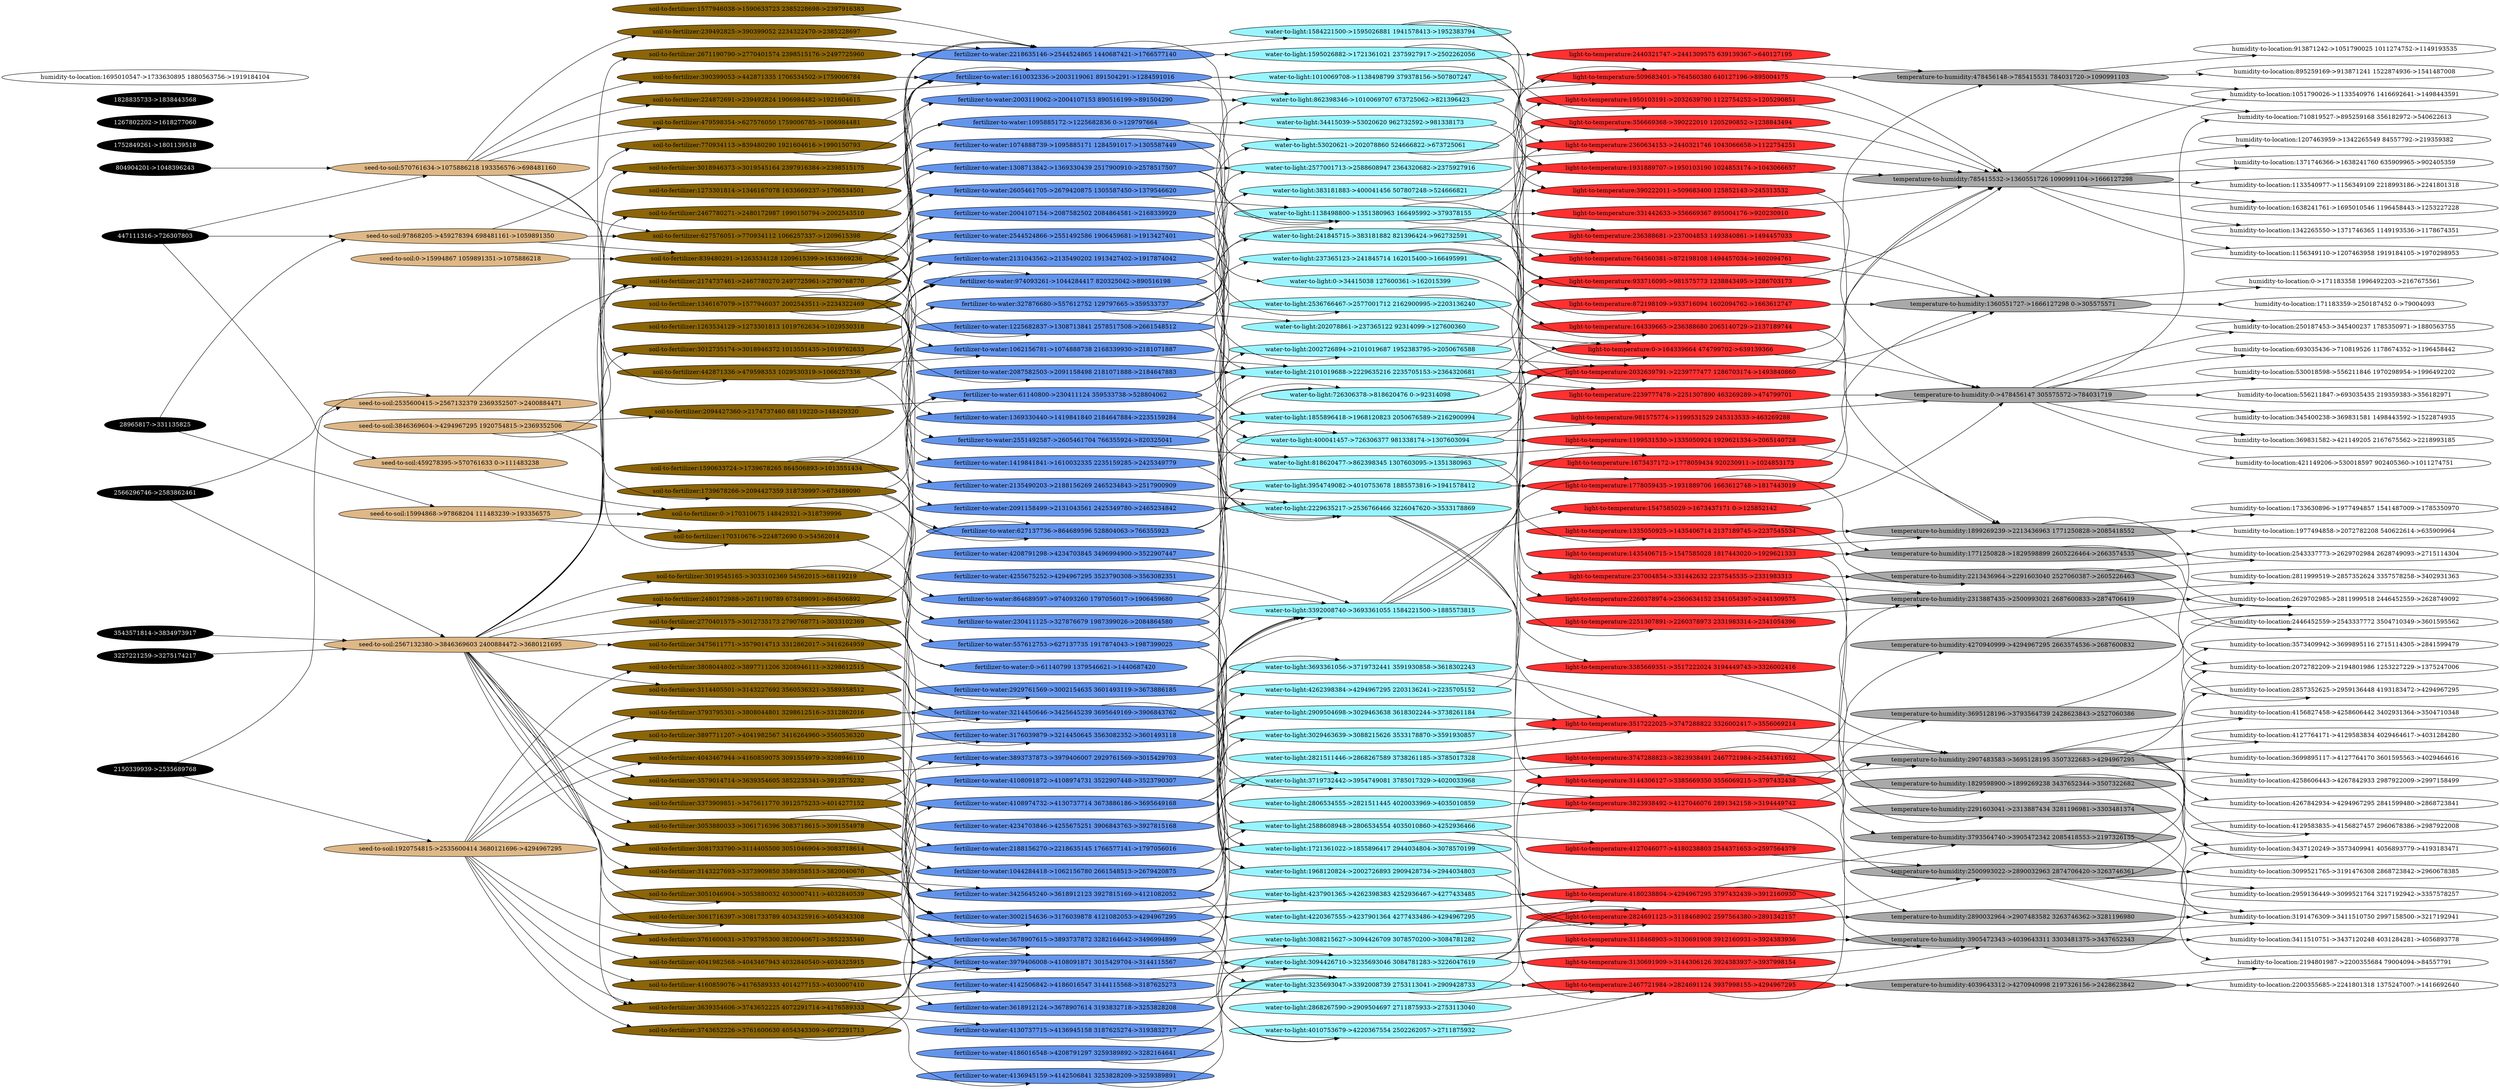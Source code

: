 digraph {
rankdir="LR"
"28965817->331135825" [style=filled, fillcolor=black fontcolor=white]
"1752849261->1801139518" [style=filled, fillcolor=black fontcolor=white]
"804904201->1048396243" [style=filled, fillcolor=black fontcolor=white]
"2150339939->2535689768" [style=filled, fillcolor=black fontcolor=white]
"1267802202->1618277060" [style=filled, fillcolor=black fontcolor=white]
"2566296746->2583862461" [style=filled, fillcolor=black fontcolor=white]
"3543571814->3834973917" [style=filled, fillcolor=black fontcolor=white]
"447111316->726307803" [style=filled, fillcolor=black fontcolor=white]
"3227221259->3275174217" [style=filled, fillcolor=black fontcolor=white]
"1828835733->1838443568" [style=filled, fillcolor=black fontcolor=white]
"seed-to-soil:1920754815->2535600414 3680121696->4294967295" [style=filled, fillcolor=burlywood]
"seed-to-soil:3846369604->4294967295 1920754815->2369352506" [style=filled, fillcolor=burlywood]
"seed-to-soil:570761634->1075886218 193356576->698481160" [style=filled, fillcolor=burlywood]
"seed-to-soil:2535600415->2567132379 2369352507->2400884471" [style=filled, fillcolor=burlywood]
"seed-to-soil:2567132380->3846369603 2400884472->3680121695" [style=filled, fillcolor=burlywood]
"seed-to-soil:459278395->570761633 0->111483238" [style=filled, fillcolor=burlywood]
"seed-to-soil:97868205->459278394 698481161->1059891350" [style=filled, fillcolor=burlywood]
"seed-to-soil:0->15994867 1059891351->1075886218" [style=filled, fillcolor=burlywood]
"seed-to-soil:15994868->97868204 111483239->193356575" [style=filled, fillcolor=burlywood]
"soil-to-fertilizer:1273301814->1346167078 1633669237->1706534501" [style=filled, fillcolor=darkgoldenrod4]
"soil-to-fertilizer:2671190790->2770401574 2398515176->2497725960" [style=filled, fillcolor=darkgoldenrod4]
"soil-to-fertilizer:3018946373->3019545164 2397916384->2398515175" [style=filled, fillcolor=darkgoldenrod4]
"soil-to-fertilizer:3061716397->3081733789 4034325916->4054343308" [style=filled, fillcolor=darkgoldenrod4]
"soil-to-fertilizer:3793795301->3808044801 3298612516->3312862016" [style=filled, fillcolor=darkgoldenrod4]
"soil-to-fertilizer:3051046904->3053880032 4030007411->4032840539" [style=filled, fillcolor=darkgoldenrod4]
"soil-to-fertilizer:224872691->239492824 1906984482->1921604615" [style=filled, fillcolor=darkgoldenrod4]
"soil-to-fertilizer:1590633724->1739678265 864506893->1013551434" [style=filled, fillcolor=darkgoldenrod4]
"soil-to-fertilizer:442871336->479598353 1029530319->1066257336" [style=filled, fillcolor=darkgoldenrod4]
"soil-to-fertilizer:770934113->839480290 1921604616->1990150793" [style=filled, fillcolor=darkgoldenrod4]
"soil-to-fertilizer:3114405501->3143227692 3560536321->3589358512" [style=filled, fillcolor=darkgoldenrod4]
"soil-to-fertilizer:1263534129->1273301813 1019762634->1029530318" [style=filled, fillcolor=darkgoldenrod4]
"soil-to-fertilizer:3579014714->3639354605 3852235341->3912575232" [style=filled, fillcolor=darkgoldenrod4]
"soil-to-fertilizer:1577946038->1590633723 2385228698->2397916383" [style=filled, fillcolor=darkgoldenrod4]
"soil-to-fertilizer:239492825->390399052 2234322470->2385228697" [style=filled, fillcolor=darkgoldenrod4]
"soil-to-fertilizer:170310676->224872690 0->54562014" [style=filled, fillcolor=darkgoldenrod4]
"soil-to-fertilizer:3808044802->3897711206 3208946111->3298612515" [style=filled, fillcolor=darkgoldenrod4]
"soil-to-fertilizer:839480291->1263534128 1209615399->1633669236" [style=filled, fillcolor=darkgoldenrod4]
"soil-to-fertilizer:4041982568->4043467943 4032840540->4034325915" [style=filled, fillcolor=darkgoldenrod4]
"soil-to-fertilizer:2174737461->2467780270 2497725961->2790768770" [style=filled, fillcolor=darkgoldenrod4]
"soil-to-fertilizer:1346167079->1577946037 2002543511->2234322469" [style=filled, fillcolor=darkgoldenrod4]
"soil-to-fertilizer:3475611771->3579014713 3312862017->3416264959" [style=filled, fillcolor=darkgoldenrod4]
"soil-to-fertilizer:1739678266->2094427359 318739997->673489090" [style=filled, fillcolor=darkgoldenrod4]
"soil-to-fertilizer:3012735174->3018946372 1013551435->1019762633" [style=filled, fillcolor=darkgoldenrod4]
"soil-to-fertilizer:4160859076->4176589333 4014277153->4030007410" [style=filled, fillcolor=darkgoldenrod4]
"soil-to-fertilizer:3143227693->3373909850 3589358513->3820040670" [style=filled, fillcolor=darkgoldenrod4]
"soil-to-fertilizer:2467780271->2480172987 1990150794->2002543510" [style=filled, fillcolor=darkgoldenrod4]
"soil-to-fertilizer:3081733790->3114405500 3051046904->3083718614" [style=filled, fillcolor=darkgoldenrod4]
"soil-to-fertilizer:3761600631->3793795300 3820040671->3852235340" [style=filled, fillcolor=darkgoldenrod4]
"soil-to-fertilizer:0->170310675 148429321->318739996" [style=filled, fillcolor=darkgoldenrod4]
"soil-to-fertilizer:2480172988->2671190789 673489091->864506892" [style=filled, fillcolor=darkgoldenrod4]
"soil-to-fertilizer:627576051->770934112 1066257337->1209615398" [style=filled, fillcolor=darkgoldenrod4]
"soil-to-fertilizer:2770401575->3012735173 2790768771->3033102369" [style=filled, fillcolor=darkgoldenrod4]
"soil-to-fertilizer:4043467944->4160859075 3091554979->3208946110" [style=filled, fillcolor=darkgoldenrod4]
"soil-to-fertilizer:3897711207->4041982567 3416264960->3560536320" [style=filled, fillcolor=darkgoldenrod4]
"soil-to-fertilizer:3373909851->3475611770 3912575233->4014277152" [style=filled, fillcolor=darkgoldenrod4]
"soil-to-fertilizer:3639354606->3743652225 4072291714->4176589333" [style=filled, fillcolor=darkgoldenrod4]
"soil-to-fertilizer:3053880033->3061716396 3083718615->3091554978" [style=filled, fillcolor=darkgoldenrod4]
"soil-to-fertilizer:3019545165->3033102369 54562015->68119219" [style=filled, fillcolor=darkgoldenrod4]
"soil-to-fertilizer:479598354->627576050 1759006785->1906984481" [style=filled, fillcolor=darkgoldenrod4]
"soil-to-fertilizer:2094427360->2174737460 68119220->148429320" [style=filled, fillcolor=darkgoldenrod4]
"soil-to-fertilizer:390399053->442871335 1706534502->1759006784" [style=filled, fillcolor=darkgoldenrod4]
"soil-to-fertilizer:3743652226->3761600630 4054343309->4072291713" [style=filled, fillcolor=darkgoldenrod4]
"fertilizer-to-water:1095885172->1225682836 0->129797664" [style=filled, fillcolor=cornflowerblue]
"fertilizer-to-water:1044284418->1062156780 2661548513->2679420875" [style=filled, fillcolor=cornflowerblue]
"fertilizer-to-water:3678907615->3893737872 3282164642->3496994899" [style=filled, fillcolor=cornflowerblue]
"fertilizer-to-water:2218635146->2544524865 1440687421->1766577140" [style=filled, fillcolor=cornflowerblue]
"fertilizer-to-water:4208791298->4234703845 3496994900->3522907447" [style=filled, fillcolor=cornflowerblue]
"fertilizer-to-water:4136945159->4142506841 3253828209->3259389891" [style=filled, fillcolor=cornflowerblue]
"fertilizer-to-water:864689597->974093260 1797056017->1906459680" [style=filled, fillcolor=cornflowerblue]
"fertilizer-to-water:4186016548->4208791297 3259389892->3282164641" [style=filled, fillcolor=cornflowerblue]
"fertilizer-to-water:1225682837->1308713841 2578517508->2661548512" [style=filled, fillcolor=cornflowerblue]
"fertilizer-to-water:3618912124->3678907614 3193832718->3253828208" [style=filled, fillcolor=cornflowerblue]
"fertilizer-to-water:3214450646->3425645239 3695649169->3906843762" [style=filled, fillcolor=cornflowerblue]
"fertilizer-to-water:974093261->1044284417 820325042->890516198" [style=filled, fillcolor=cornflowerblue]
"fertilizer-to-water:1074888739->1095885171 1284591017->1305587449" [style=filled, fillcolor=cornflowerblue]
"fertilizer-to-water:3893737873->3979406007 2929761569->3015429703" [style=filled, fillcolor=cornflowerblue]
"fertilizer-to-water:2605461705->2679420875 1305587450->1379546620" [style=filled, fillcolor=cornflowerblue]
"fertilizer-to-water:1062156781->1074888738 2168339930->2181071887" [style=filled, fillcolor=cornflowerblue]
"fertilizer-to-water:2135490203->2188156269 2465234843->2517900909" [style=filled, fillcolor=cornflowerblue]
"fertilizer-to-water:4108091872->4108974731 3522907448->3523790307" [style=filled, fillcolor=cornflowerblue]
"fertilizer-to-water:4255675252->4294967295 3523790308->3563082351" [style=filled, fillcolor=cornflowerblue]
"fertilizer-to-water:1308713842->1369330439 2517900910->2578517507" [style=filled, fillcolor=cornflowerblue]
"fertilizer-to-water:3176039879->3214450645 3563082352->3601493118" [style=filled, fillcolor=cornflowerblue]
"fertilizer-to-water:3979406008->4108091871 3015429704->3144115567" [style=filled, fillcolor=cornflowerblue]
"fertilizer-to-water:2131043562->2135490202 1913427402->1917874042" [style=filled, fillcolor=cornflowerblue]
"fertilizer-to-water:1419841841->1610032335 2235159285->2425349779" [style=filled, fillcolor=cornflowerblue]
"fertilizer-to-water:4108974732->4130737714 3673886186->3695649168" [style=filled, fillcolor=cornflowerblue]
"fertilizer-to-water:1610032336->2003119061 891504291->1284591016" [style=filled, fillcolor=cornflowerblue]
"fertilizer-to-water:3425645240->3618912123 3927815169->4121082052" [style=filled, fillcolor=cornflowerblue]
"fertilizer-to-water:3002154636->3176039878 4121082053->4294967295" [style=filled, fillcolor=cornflowerblue]
"fertilizer-to-water:2004107154->2087582502 2084864581->2168339929" [style=filled, fillcolor=cornflowerblue]
"fertilizer-to-water:557612753->627137735 1917874043->1987399025" [style=filled, fillcolor=cornflowerblue]
"fertilizer-to-water:2003119062->2004107153 890516199->891504290" [style=filled, fillcolor=cornflowerblue]
"fertilizer-to-water:2551492587->2605461704 766355924->820325041" [style=filled, fillcolor=cornflowerblue]
"fertilizer-to-water:0->61140799 1379546621->1440687420" [style=filled, fillcolor=cornflowerblue]
"fertilizer-to-water:4130737715->4136945158 3187625274->3193832717" [style=filled, fillcolor=cornflowerblue]
"fertilizer-to-water:627137736->864689596 528804063->766355923" [style=filled, fillcolor=cornflowerblue]
"fertilizer-to-water:230411125->327876679 1987399026->2084864580" [style=filled, fillcolor=cornflowerblue]
"fertilizer-to-water:2544524866->2551492586 1906459681->1913427401" [style=filled, fillcolor=cornflowerblue]
"fertilizer-to-water:1369330440->1419841840 2184647884->2235159284" [style=filled, fillcolor=cornflowerblue]
"fertilizer-to-water:2091158499->2131043561 2425349780->2465234842" [style=filled, fillcolor=cornflowerblue]
"fertilizer-to-water:2087582503->2091158498 2181071888->2184647883" [style=filled, fillcolor=cornflowerblue]
"fertilizer-to-water:4142506842->4186016547 3144115568->3187625273" [style=filled, fillcolor=cornflowerblue]
"fertilizer-to-water:2188156270->2218635145 1766577141->1797056016" [style=filled, fillcolor=cornflowerblue]
"fertilizer-to-water:61140800->230411124 359533738->528804062" [style=filled, fillcolor=cornflowerblue]
"fertilizer-to-water:327876680->557612752 129797665->359533737" [style=filled, fillcolor=cornflowerblue]
"fertilizer-to-water:4234703846->4255675251 3906843763->3927815168" [style=filled, fillcolor=cornflowerblue]
"fertilizer-to-water:2929761569->3002154635 3601493119->3673886185" [style=filled, fillcolor=cornflowerblue]
"water-to-light:1595026882->1721361021 2375927917->2502262056" [style=filled, fillcolor=cadetblue1]
"water-to-light:818620477->862398345 1307603095->1351380963" [style=filled, fillcolor=cadetblue1]
"water-to-light:1855896418->1968120823 2050676589->2162900994" [style=filled, fillcolor=cadetblue1]
"water-to-light:2909504698->3029463638 3618302244->3738261184" [style=filled, fillcolor=cadetblue1]
"water-to-light:3088215627->3094426709 3078570200->3084781282" [style=filled, fillcolor=cadetblue1]
"water-to-light:3094426710->3235693046 3084781283->3226047619" [style=filled, fillcolor=cadetblue1]
"water-to-light:53020621->202078860 524666822->673725061" [style=filled, fillcolor=cadetblue1]
"water-to-light:862398346->1010069707 673725062->821396423" [style=filled, fillcolor=cadetblue1]
"water-to-light:2577001713->2588608947 2364320682->2375927916" [style=filled, fillcolor=cadetblue1]
"water-to-light:1584221500->1595026881 1941578413->1952383794" [style=filled, fillcolor=cadetblue1]
"water-to-light:2536766467->2577001712 2162900995->2203136240" [style=filled, fillcolor=cadetblue1]
"water-to-light:237365123->241845714 162015400->166495991" [style=filled, fillcolor=cadetblue1]
"water-to-light:241845715->383181882 821396424->962732591" [style=filled, fillcolor=cadetblue1]
"water-to-light:1138498800->1351380963 166495992->379378155" [style=filled, fillcolor=cadetblue1]
"water-to-light:4220367555->4237901364 4277433486->4294967295" [style=filled, fillcolor=cadetblue1]
"water-to-light:2229635217->2536766466 3226047620->3533178869" [style=filled, fillcolor=cadetblue1]
"water-to-light:1968120824->2002726893 2909428734->2944034803" [style=filled, fillcolor=cadetblue1]
"water-to-light:3954749082->4010753678 1885573816->1941578412" [style=filled, fillcolor=cadetblue1]
"water-to-light:2868267590->2909504697 2711875933->2753113040" [style=filled, fillcolor=cadetblue1]
"water-to-light:726306378->818620476 0->92314098" [style=filled, fillcolor=cadetblue1]
"water-to-light:1721361022->1855896417 2944034804->3078570199" [style=filled, fillcolor=cadetblue1]
"water-to-light:3392008740->3693361055 1584221500->1885573815" [style=filled, fillcolor=cadetblue1]
"water-to-light:34415039->53020620 962732592->981338173" [style=filled, fillcolor=cadetblue1]
"water-to-light:2101019688->2229635216 2235705153->2364320681" [style=filled, fillcolor=cadetblue1]
"water-to-light:4237901365->4262398383 4252936467->4277433485" [style=filled, fillcolor=cadetblue1]
"water-to-light:202078861->237365122 92314099->127600360" [style=filled, fillcolor=cadetblue1]
"water-to-light:400041457->726306377 981338174->1307603094" [style=filled, fillcolor=cadetblue1]
"water-to-light:1010069708->1138498799 379378156->507807247" [style=filled, fillcolor=cadetblue1]
"water-to-light:3693361056->3719732441 3591930858->3618302243" [style=filled, fillcolor=cadetblue1]
"water-to-light:3719732442->3954749081 3785017329->4020033968" [style=filled, fillcolor=cadetblue1]
"water-to-light:4010753679->4220367554 2502262057->2711875932" [style=filled, fillcolor=cadetblue1]
"water-to-light:3029463639->3088215626 3533178870->3591930857" [style=filled, fillcolor=cadetblue1]
"water-to-light:2821511446->2868267589 3738261185->3785017328" [style=filled, fillcolor=cadetblue1]
"water-to-light:2806534555->2821511445 4020033969->4035010859" [style=filled, fillcolor=cadetblue1]
"water-to-light:2002726894->2101019687 1952383795->2050676588" [style=filled, fillcolor=cadetblue1]
"water-to-light:0->34415038 127600361->162015399" [style=filled, fillcolor=cadetblue1]
"water-to-light:3235693047->3392008739 2753113041->2909428733" [style=filled, fillcolor=cadetblue1]
"water-to-light:383181883->400041456 507807248->524666821" [style=filled, fillcolor=cadetblue1]
"water-to-light:4262398384->4294967295 2203136241->2235705152" [style=filled, fillcolor=cadetblue1]
"water-to-light:2588608948->2806534554 4035010860->4252936466" [style=filled, fillcolor=cadetblue1]
"light-to-temperature:1335050925->1435406714 2137189745->2237545534" [style=filled, fillcolor=firebrick1]
"light-to-temperature:2440321747->2441309575 639139367->640127195" [style=filled, fillcolor=firebrick1]
"light-to-temperature:1778059435->1931889706 1663612748->1817443019" [style=filled, fillcolor=firebrick1]
"light-to-temperature:1950103191->2032639790 1122754252->1205290851" [style=filled, fillcolor=firebrick1]
"light-to-temperature:1199531530->1335050924 1929621334->2065140728" [style=filled, fillcolor=firebrick1]
"light-to-temperature:2032639791->2239777477 1286703174->1493840860" [style=filled, fillcolor=firebrick1]
"light-to-temperature:981575774->1199531529 245313533->463269288" [style=filled, fillcolor=firebrick1]
"light-to-temperature:2824691125->3118468902 2597564380->2891342157" [style=filled, fillcolor=firebrick1]
"light-to-temperature:331442633->356669367 895004176->920230910" [style=filled, fillcolor=firebrick1]
"light-to-temperature:236388681->237004853 1493840861->1494457033" [style=filled, fillcolor=firebrick1]
"light-to-temperature:764560381->872198108 1494457034->1602094761" [style=filled, fillcolor=firebrick1]
"light-to-temperature:1435406715->1547585028 1817443020->1929621333" [style=filled, fillcolor=firebrick1]
"light-to-temperature:356669368->390222010 1205290852->1238843494" [style=filled, fillcolor=firebrick1]
"light-to-temperature:0->164339664 474799702->639139366" [style=filled, fillcolor=firebrick1]
"light-to-temperature:2260378974->2360634152 2341054397->2441309575" [style=filled, fillcolor=firebrick1]
"light-to-temperature:2360634153->2440321746 1043066658->1122754251" [style=filled, fillcolor=firebrick1]
"light-to-temperature:390222011->509683400 125852143->245313532" [style=filled, fillcolor=firebrick1]
"light-to-temperature:3130691909->3144306126 3924383937->3937998154" [style=filled, fillcolor=firebrick1]
"light-to-temperature:3747288823->3823938491 2467721984->2544371652" [style=filled, fillcolor=firebrick1]
"light-to-temperature:164339665->236388680 2065140729->2137189744" [style=filled, fillcolor=firebrick1]
"light-to-temperature:1673437172->1778059434 920230911->1024853173" [style=filled, fillcolor=firebrick1]
"light-to-temperature:509683401->764560380 640127196->895004175" [style=filled, fillcolor=firebrick1]
"light-to-temperature:1931889707->1950103190 1024853174->1043066657" [style=filled, fillcolor=firebrick1]
"light-to-temperature:2251307891->2260378973 2331983314->2341054396" [style=filled, fillcolor=firebrick1]
"light-to-temperature:237004854->331442632 2237545535->2331983313" [style=filled, fillcolor=firebrick1]
"light-to-temperature:3118468903->3130691908 3912160931->3924383936" [style=filled, fillcolor=firebrick1]
"light-to-temperature:933716095->981575773 1238843495->1286703173" [style=filled, fillcolor=firebrick1]
"light-to-temperature:3517222025->3747288822 3326002417->3556069214" [style=filled, fillcolor=firebrick1]
"light-to-temperature:3144306127->3385669350 3556069215->3797432438" [style=filled, fillcolor=firebrick1]
"light-to-temperature:4180238804->4294967295 3797432439->3912160930" [style=filled, fillcolor=firebrick1]
"light-to-temperature:872198109->933716094 1602094762->1663612747" [style=filled, fillcolor=firebrick1]
"light-to-temperature:4127046077->4180238803 2544371653->2597564379" [style=filled, fillcolor=firebrick1]
"light-to-temperature:3823938492->4127046076 2891342158->3194449742" [style=filled, fillcolor=firebrick1]
"light-to-temperature:2239777478->2251307890 463269289->474799701" [style=filled, fillcolor=firebrick1]
"light-to-temperature:3385669351->3517222024 3194449743->3326002416" [style=filled, fillcolor=firebrick1]
"light-to-temperature:2467721984->2824691124 3937998155->4294967295" [style=filled, fillcolor=firebrick1]
"light-to-temperature:1547585029->1673437171 0->125852142" [style=filled, fillcolor=firebrick1]
"temperature-to-humidity:2313887435->2500993021 2687600833->2874706419" [style=filled, fillcolor=darkgray]
"temperature-to-humidity:2291603041->2313887434 3281196981->3303481374" [style=filled, fillcolor=darkgray]
"temperature-to-humidity:1899269239->2213436963 1771250828->2085418552" [style=filled, fillcolor=darkgray]
"temperature-to-humidity:478456148->785415531 784031720->1090991103" [style=filled, fillcolor=darkgray]
"temperature-to-humidity:1771250828->1829598899 2605226464->2663574535" [style=filled, fillcolor=darkgray]
"temperature-to-humidity:3793564740->3905472342 2085418553->2197326155" [style=filled, fillcolor=darkgray]
"temperature-to-humidity:785415532->1360551726 1090991104->1666127298" [style=filled, fillcolor=darkgray]
"temperature-to-humidity:1829598900->1899269238 3437652344->3507322682" [style=filled, fillcolor=darkgray]
"temperature-to-humidity:2500993022->2890032963 2874706420->3263746361" [style=filled, fillcolor=darkgray]
"temperature-to-humidity:3905472343->4039643311 3303481375->3437652343" [style=filled, fillcolor=darkgray]
"temperature-to-humidity:0->478456147 305575572->784031719" [style=filled, fillcolor=darkgray]
"temperature-to-humidity:2890032964->2907483582 3263746362->3281196980" [style=filled, fillcolor=darkgray]
"temperature-to-humidity:2213436964->2291603040 2527060387->2605226463" [style=filled, fillcolor=darkgray]
"temperature-to-humidity:3695128196->3793564739 2428623843->2527060386" [style=filled, fillcolor=darkgray]
"temperature-to-humidity:4270940999->4294967295 2663574536->2687600832" [style=filled, fillcolor=darkgray]
"temperature-to-humidity:2907483583->3695128195 3507322683->4294967295" [style=filled, fillcolor=darkgray]
"temperature-to-humidity:4039643312->4270940998 2197326156->2428623842" [style=filled, fillcolor=darkgray]
"temperature-to-humidity:1360551727->1666127298 0->305575571" [style=filled, fillcolor=darkgray]
"humidity-to-location:1156349110->1207463958 1919184105->1970298953" [style=filled, fillcolor=white]
"humidity-to-location:3411510751->3437120248 4031284281->4056893778" [style=filled, fillcolor=white]
"humidity-to-location:171183359->250187452 0->79004093" [style=filled, fillcolor=white]
"humidity-to-location:2072782209->2194801986 1253227229->1375247006" [style=filled, fillcolor=white]
"humidity-to-location:3437120249->3573409941 4056893779->4193183471" [style=filled, fillcolor=white]
"humidity-to-location:4156827458->4258606442 3402931364->3504710348" [style=filled, fillcolor=white]
"humidity-to-location:1207463959->1342265549 84557792->219359382" [style=filled, fillcolor=white]
"humidity-to-location:1371746366->1638241760 635909965->902405359" [style=filled, fillcolor=white]
"humidity-to-location:4127764171->4129583834 4029464617->4031284280" [style=filled, fillcolor=white]
"humidity-to-location:2857352625->2959136448 4193183472->4294967295" [style=filled, fillcolor=white]
"humidity-to-location:2200355685->2241801318 1375247007->1416692640" [style=filled, fillcolor=white]
"humidity-to-location:0->171183358 1996492203->2167675561" [style=filled, fillcolor=white]
"humidity-to-location:3699895117->4127764170 3601595563->4029464616" [style=filled, fillcolor=white]
"humidity-to-location:1133540977->1156349109 2218993186->2241801318" [style=filled, fillcolor=white]
"humidity-to-location:2959136449->3099521764 3217192942->3357578257" [style=filled, fillcolor=white]
"humidity-to-location:4258606443->4267842933 2987922009->2997158499" [style=filled, fillcolor=white]
"humidity-to-location:2543337773->2629702984 2628749093->2715114304" [style=filled, fillcolor=white]
"humidity-to-location:369831582->421149205 2167675562->2218993185" [style=filled, fillcolor=white]
"humidity-to-location:2446452559->2543337772 3504710349->3601595562" [style=filled, fillcolor=white]
"humidity-to-location:421149206->530018597 902405360->1011274751" [style=filled, fillcolor=white]
"humidity-to-location:2811999519->2857352624 3357578258->3402931363" [style=filled, fillcolor=white]
"humidity-to-location:1638241761->1695010546 1196458443->1253227228" [style=filled, fillcolor=white]
"humidity-to-location:693035436->710819526 1178674352->1196458442" [style=filled, fillcolor=white]
"humidity-to-location:530018598->556211846 1970298954->1996492202" [style=filled, fillcolor=white]
"humidity-to-location:3099521765->3191476308 2868723842->2960678385" [style=filled, fillcolor=white]
"humidity-to-location:895259169->913871241 1522874936->1541487008" [style=filled, fillcolor=white]
"humidity-to-location:4267842934->4294967295 2841599480->2868723841" [style=filled, fillcolor=white]
"humidity-to-location:1695010547->1733630895 1880563756->1919184104" [style=filled, fillcolor=white]
"humidity-to-location:913871242->1051790025 1011274752->1149193535" [style=filled, fillcolor=white]
"humidity-to-location:556211847->693035435 219359383->356182971" [style=filled, fillcolor=white]
"humidity-to-location:250187453->345400237 1785350971->1880563755" [style=filled, fillcolor=white]
"humidity-to-location:4129583835->4156827457 2960678386->2987922008" [style=filled, fillcolor=white]
"humidity-to-location:1977494858->2072782208 540622614->635909964" [style=filled, fillcolor=white]
"humidity-to-location:710819527->895259168 356182972->540622613" [style=filled, fillcolor=white]
"humidity-to-location:345400238->369831581 1498443592->1522874935" [style=filled, fillcolor=white]
"humidity-to-location:1051790026->1133540976 1416692641->1498443591" [style=filled, fillcolor=white]
"humidity-to-location:1733630896->1977494857 1541487009->1785350970" [style=filled, fillcolor=white]
"humidity-to-location:2194801987->2200355684 79004094->84557791" [style=filled, fillcolor=white]
"humidity-to-location:1342265550->1371746365 1149193536->1178674351" [style=filled, fillcolor=white]
"humidity-to-location:3191476309->3411510750 2997158500->3217192941" [style=filled, fillcolor=white]
"humidity-to-location:3573409942->3699895116 2715114305->2841599479" [style=filled, fillcolor=white]
"humidity-to-location:2629702985->2811999518 2446452559->2628749092" [style=filled, fillcolor=white]
"28965817->331135825" -> "seed-to-soil:97868205->459278394 698481161->1059891350"
"28965817->331135825" -> "seed-to-soil:15994868->97868204 111483239->193356575"
"804904201->1048396243" -> "seed-to-soil:570761634->1075886218 193356576->698481160"
"2150339939->2535689768" -> "seed-to-soil:1920754815->2535600414 3680121696->4294967295"
"2150339939->2535689768" -> "seed-to-soil:2535600415->2567132379 2369352507->2400884471"
"2566296746->2583862461" -> "seed-to-soil:2535600415->2567132379 2369352507->2400884471"
"2566296746->2583862461" -> "seed-to-soil:2567132380->3846369603 2400884472->3680121695"
"3543571814->3834973917" -> "seed-to-soil:2567132380->3846369603 2400884472->3680121695"
"447111316->726307803" -> "seed-to-soil:570761634->1075886218 193356576->698481160"
"447111316->726307803" -> "seed-to-soil:459278395->570761633 0->111483238"
"447111316->726307803" -> "seed-to-soil:97868205->459278394 698481161->1059891350"
"3227221259->3275174217" -> "seed-to-soil:2567132380->3846369603 2400884472->3680121695"
"seed-to-soil:1920754815->2535600414 3680121696->4294967295" -> "soil-to-fertilizer:3793795301->3808044801 3298612516->3312862016"
"seed-to-soil:1920754815->2535600414 3680121696->4294967295" -> "soil-to-fertilizer:3808044802->3897711206 3208946111->3298612515"
"seed-to-soil:1920754815->2535600414 3680121696->4294967295" -> "soil-to-fertilizer:4041982568->4043467943 4032840540->4034325915"
"seed-to-soil:1920754815->2535600414 3680121696->4294967295" -> "soil-to-fertilizer:4160859076->4176589333 4014277153->4030007410"
"seed-to-soil:1920754815->2535600414 3680121696->4294967295" -> "soil-to-fertilizer:3761600631->3793795300 3820040671->3852235340"
"seed-to-soil:1920754815->2535600414 3680121696->4294967295" -> "soil-to-fertilizer:4043467944->4160859075 3091554979->3208946110"
"seed-to-soil:1920754815->2535600414 3680121696->4294967295" -> "soil-to-fertilizer:3897711207->4041982567 3416264960->3560536320"
"seed-to-soil:1920754815->2535600414 3680121696->4294967295" -> "soil-to-fertilizer:3639354606->3743652225 4072291714->4176589333"
"seed-to-soil:1920754815->2535600414 3680121696->4294967295" -> "soil-to-fertilizer:3743652226->3761600630 4054343309->4072291713"
"seed-to-soil:3846369604->4294967295 1920754815->2369352506" -> "soil-to-fertilizer:2174737461->2467780270 2497725961->2790768770"
"seed-to-soil:3846369604->4294967295 1920754815->2369352506" -> "soil-to-fertilizer:1739678266->2094427359 318739997->673489090"
"seed-to-soil:3846369604->4294967295 1920754815->2369352506" -> "soil-to-fertilizer:2094427360->2174737460 68119220->148429320"
"seed-to-soil:570761634->1075886218 193356576->698481160" -> "soil-to-fertilizer:224872691->239492824 1906984482->1921604615"
"seed-to-soil:570761634->1075886218 193356576->698481160" -> "soil-to-fertilizer:442871336->479598353 1029530319->1066257336"
"seed-to-soil:570761634->1075886218 193356576->698481160" -> "soil-to-fertilizer:239492825->390399052 2234322470->2385228697"
"seed-to-soil:570761634->1075886218 193356576->698481160" -> "soil-to-fertilizer:170310676->224872690 0->54562014"
"seed-to-soil:570761634->1075886218 193356576->698481160" -> "soil-to-fertilizer:627576051->770934112 1066257337->1209615398"
"seed-to-soil:570761634->1075886218 193356576->698481160" -> "soil-to-fertilizer:479598354->627576050 1759006785->1906984481"
"seed-to-soil:570761634->1075886218 193356576->698481160" -> "soil-to-fertilizer:390399053->442871335 1706534502->1759006784"
"seed-to-soil:2535600415->2567132379 2369352507->2400884471" -> "soil-to-fertilizer:2174737461->2467780270 2497725961->2790768770"
"seed-to-soil:2567132380->3846369603 2400884472->3680121695" -> "soil-to-fertilizer:2671190790->2770401574 2398515176->2497725960"
"seed-to-soil:2567132380->3846369603 2400884472->3680121695" -> "soil-to-fertilizer:3018946373->3019545164 2397916384->2398515175"
"seed-to-soil:2567132380->3846369603 2400884472->3680121695" -> "soil-to-fertilizer:3061716397->3081733789 4034325916->4054343308"
"seed-to-soil:2567132380->3846369603 2400884472->3680121695" -> "soil-to-fertilizer:3051046904->3053880032 4030007411->4032840539"
"seed-to-soil:2567132380->3846369603 2400884472->3680121695" -> "soil-to-fertilizer:3114405501->3143227692 3560536321->3589358512"
"seed-to-soil:2567132380->3846369603 2400884472->3680121695" -> "soil-to-fertilizer:3579014714->3639354605 3852235341->3912575232"
"seed-to-soil:2567132380->3846369603 2400884472->3680121695" -> "soil-to-fertilizer:2174737461->2467780270 2497725961->2790768770"
"seed-to-soil:2567132380->3846369603 2400884472->3680121695" -> "soil-to-fertilizer:3475611771->3579014713 3312862017->3416264959"
"seed-to-soil:2567132380->3846369603 2400884472->3680121695" -> "soil-to-fertilizer:3012735174->3018946372 1013551435->1019762633"
"seed-to-soil:2567132380->3846369603 2400884472->3680121695" -> "soil-to-fertilizer:3143227693->3373909850 3589358513->3820040670"
"seed-to-soil:2567132380->3846369603 2400884472->3680121695" -> "soil-to-fertilizer:2467780271->2480172987 1990150794->2002543510"
"seed-to-soil:2567132380->3846369603 2400884472->3680121695" -> "soil-to-fertilizer:3081733790->3114405500 3051046904->3083718614"
"seed-to-soil:2567132380->3846369603 2400884472->3680121695" -> "soil-to-fertilizer:2480172988->2671190789 673489091->864506892"
"seed-to-soil:2567132380->3846369603 2400884472->3680121695" -> "soil-to-fertilizer:2770401575->3012735173 2790768771->3033102369"
"seed-to-soil:2567132380->3846369603 2400884472->3680121695" -> "soil-to-fertilizer:3373909851->3475611770 3912575233->4014277152"
"seed-to-soil:2567132380->3846369603 2400884472->3680121695" -> "soil-to-fertilizer:3639354606->3743652225 4072291714->4176589333"
"seed-to-soil:2567132380->3846369603 2400884472->3680121695" -> "soil-to-fertilizer:3053880033->3061716396 3083718615->3091554978"
"seed-to-soil:2567132380->3846369603 2400884472->3680121695" -> "soil-to-fertilizer:3019545165->3033102369 54562015->68119219"
"seed-to-soil:459278395->570761633 0->111483238" -> "soil-to-fertilizer:0->170310675 148429321->318739996"
"seed-to-soil:97868205->459278394 698481161->1059891350" -> "soil-to-fertilizer:770934113->839480290 1921604616->1990150793"
"seed-to-soil:97868205->459278394 698481161->1059891350" -> "soil-to-fertilizer:839480291->1263534128 1209615399->1633669236"
"seed-to-soil:97868205->459278394 698481161->1059891350" -> "soil-to-fertilizer:627576051->770934112 1066257337->1209615398"
"seed-to-soil:0->15994867 1059891351->1075886218" -> "soil-to-fertilizer:839480291->1263534128 1209615399->1633669236"
"seed-to-soil:15994868->97868204 111483239->193356575" -> "soil-to-fertilizer:170310676->224872690 0->54562014"
"seed-to-soil:15994868->97868204 111483239->193356575" -> "soil-to-fertilizer:0->170310675 148429321->318739996"
"soil-to-fertilizer:1273301814->1346167078 1633669237->1706534501" -> "fertilizer-to-water:1610032336->2003119061 891504291->1284591016"
"soil-to-fertilizer:2671190790->2770401574 2398515176->2497725960" -> "fertilizer-to-water:2218635146->2544524865 1440687421->1766577140"
"soil-to-fertilizer:3018946373->3019545164 2397916384->2398515175" -> "fertilizer-to-water:2218635146->2544524865 1440687421->1766577140"
"soil-to-fertilizer:3061716397->3081733789 4034325916->4054343308" -> "fertilizer-to-water:3979406008->4108091871 3015429704->3144115567"
"soil-to-fertilizer:3793795301->3808044801 3298612516->3312862016" -> "fertilizer-to-water:3214450646->3425645239 3695649169->3906843762"
"soil-to-fertilizer:3051046904->3053880032 4030007411->4032840539" -> "fertilizer-to-water:3979406008->4108091871 3015429704->3144115567"
"soil-to-fertilizer:224872691->239492824 1906984482->1921604615" -> "fertilizer-to-water:1610032336->2003119061 891504291->1284591016"
"soil-to-fertilizer:1590633724->1739678265 864506893->1013551434" -> "fertilizer-to-water:864689597->974093260 1797056017->1906459680"
"soil-to-fertilizer:1590633724->1739678265 864506893->1013551434" -> "fertilizer-to-water:974093261->1044284417 820325042->890516198"
"soil-to-fertilizer:1590633724->1739678265 864506893->1013551434" -> "fertilizer-to-water:627137736->864689596 528804063->766355923"
"soil-to-fertilizer:442871336->479598353 1029530319->1066257336" -> "fertilizer-to-water:1044284418->1062156780 2661548513->2679420875"
"soil-to-fertilizer:442871336->479598353 1029530319->1066257336" -> "fertilizer-to-water:974093261->1044284417 820325042->890516198"
"soil-to-fertilizer:442871336->479598353 1029530319->1066257336" -> "fertilizer-to-water:1062156781->1074888738 2168339930->2181071887"
"soil-to-fertilizer:770934113->839480290 1921604616->1990150793" -> "fertilizer-to-water:1610032336->2003119061 891504291->1284591016"
"soil-to-fertilizer:3114405501->3143227692 3560536321->3589358512" -> "fertilizer-to-water:3425645240->3618912123 3927815169->4121082052"
"soil-to-fertilizer:1263534129->1273301813 1019762634->1029530318" -> "fertilizer-to-water:974093261->1044284417 820325042->890516198"
"soil-to-fertilizer:3579014714->3639354605 3852235341->3912575232" -> "fertilizer-to-water:3678907615->3893737872 3282164642->3496994899"
"soil-to-fertilizer:3579014714->3639354605 3852235341->3912575232" -> "fertilizer-to-water:3893737873->3979406007 2929761569->3015429703"
"soil-to-fertilizer:1577946038->1590633723 2385228698->2397916383" -> "fertilizer-to-water:2218635146->2544524865 1440687421->1766577140"
"soil-to-fertilizer:239492825->390399052 2234322470->2385228697" -> "fertilizer-to-water:2218635146->2544524865 1440687421->1766577140"
"soil-to-fertilizer:170310676->224872690 0->54562014" -> "fertilizer-to-water:0->61140799 1379546621->1440687420"
"soil-to-fertilizer:3808044802->3897711206 3208946111->3298612515" -> "fertilizer-to-water:3214450646->3425645239 3695649169->3906843762"
"soil-to-fertilizer:3808044802->3897711206 3208946111->3298612515" -> "fertilizer-to-water:3176039879->3214450645 3563082352->3601493118"
"soil-to-fertilizer:839480291->1263534128 1209615399->1633669236" -> "fertilizer-to-water:1095885172->1225682836 0->129797664"
"soil-to-fertilizer:839480291->1263534128 1209615399->1633669236" -> "fertilizer-to-water:1225682837->1308713841 2578517508->2661548512"
"soil-to-fertilizer:839480291->1263534128 1209615399->1633669236" -> "fertilizer-to-water:1308713842->1369330439 2517900910->2578517507"
"soil-to-fertilizer:839480291->1263534128 1209615399->1633669236" -> "fertilizer-to-water:1419841841->1610032335 2235159285->2425349779"
"soil-to-fertilizer:839480291->1263534128 1209615399->1633669236" -> "fertilizer-to-water:1610032336->2003119061 891504291->1284591016"
"soil-to-fertilizer:839480291->1263534128 1209615399->1633669236" -> "fertilizer-to-water:1369330440->1419841840 2184647884->2235159284"
"soil-to-fertilizer:4041982568->4043467943 4032840540->4034325915" -> "fertilizer-to-water:3979406008->4108091871 3015429704->3144115567"
"soil-to-fertilizer:2174737461->2467780270 2497725961->2790768770" -> "fertilizer-to-water:2218635146->2544524865 1440687421->1766577140"
"soil-to-fertilizer:2174737461->2467780270 2497725961->2790768770" -> "fertilizer-to-water:2605461705->2679420875 1305587450->1379546620"
"soil-to-fertilizer:2174737461->2467780270 2497725961->2790768770" -> "fertilizer-to-water:2551492587->2605461704 766355924->820325041"
"soil-to-fertilizer:2174737461->2467780270 2497725961->2790768770" -> "fertilizer-to-water:2544524866->2551492586 1906459681->1913427401"
"soil-to-fertilizer:1346167079->1577946037 2002543511->2234322469" -> "fertilizer-to-water:2218635146->2544524865 1440687421->1766577140"
"soil-to-fertilizer:1346167079->1577946037 2002543511->2234322469" -> "fertilizer-to-water:2135490203->2188156269 2465234843->2517900909"
"soil-to-fertilizer:1346167079->1577946037 2002543511->2234322469" -> "fertilizer-to-water:2131043562->2135490202 1913427402->1917874042"
"soil-to-fertilizer:1346167079->1577946037 2002543511->2234322469" -> "fertilizer-to-water:1610032336->2003119061 891504291->1284591016"
"soil-to-fertilizer:1346167079->1577946037 2002543511->2234322469" -> "fertilizer-to-water:2004107154->2087582502 2084864581->2168339929"
"soil-to-fertilizer:1346167079->1577946037 2002543511->2234322469" -> "fertilizer-to-water:2003119062->2004107153 890516199->891504290"
"soil-to-fertilizer:1346167079->1577946037 2002543511->2234322469" -> "fertilizer-to-water:2091158499->2131043561 2425349780->2465234842"
"soil-to-fertilizer:1346167079->1577946037 2002543511->2234322469" -> "fertilizer-to-water:2087582503->2091158498 2181071888->2184647883"
"soil-to-fertilizer:1346167079->1577946037 2002543511->2234322469" -> "fertilizer-to-water:2188156270->2218635145 1766577141->1797056016"
"soil-to-fertilizer:3475611771->3579014713 3312862017->3416264959" -> "fertilizer-to-water:3214450646->3425645239 3695649169->3906843762"
"soil-to-fertilizer:1739678266->2094427359 318739997->673489090" -> "fertilizer-to-water:557612753->627137735 1917874043->1987399025"
"soil-to-fertilizer:1739678266->2094427359 318739997->673489090" -> "fertilizer-to-water:627137736->864689596 528804063->766355923"
"soil-to-fertilizer:1739678266->2094427359 318739997->673489090" -> "fertilizer-to-water:230411125->327876679 1987399026->2084864580"
"soil-to-fertilizer:1739678266->2094427359 318739997->673489090" -> "fertilizer-to-water:327876680->557612752 129797665->359533737"
"soil-to-fertilizer:3012735174->3018946372 1013551435->1019762633" -> "fertilizer-to-water:974093261->1044284417 820325042->890516198"
"soil-to-fertilizer:4160859076->4176589333 4014277153->4030007410" -> "fertilizer-to-water:3979406008->4108091871 3015429704->3144115567"
"soil-to-fertilizer:3143227693->3373909850 3589358513->3820040670" -> "fertilizer-to-water:3678907615->3893737872 3282164642->3496994899"
"soil-to-fertilizer:3143227693->3373909850 3589358513->3820040670" -> "fertilizer-to-water:3618912124->3678907614 3193832718->3253828208"
"soil-to-fertilizer:3143227693->3373909850 3589358513->3820040670" -> "fertilizer-to-water:3425645240->3618912123 3927815169->4121082052"
"soil-to-fertilizer:2467780271->2480172987 1990150794->2002543510" -> "fertilizer-to-water:1610032336->2003119061 891504291->1284591016"
"soil-to-fertilizer:3081733790->3114405500 3051046904->3083718614" -> "fertilizer-to-water:3002154636->3176039878 4121082053->4294967295"
"soil-to-fertilizer:3761600631->3793795300 3820040671->3852235340" -> "fertilizer-to-water:3678907615->3893737872 3282164642->3496994899"
"soil-to-fertilizer:0->170310675 148429321->318739996" -> "fertilizer-to-water:230411125->327876679 1987399026->2084864580"
"soil-to-fertilizer:0->170310675 148429321->318739996" -> "fertilizer-to-water:61140800->230411124 359533738->528804062"
"soil-to-fertilizer:2480172988->2671190789 673489091->864506892" -> "fertilizer-to-water:627137736->864689596 528804063->766355923"
"soil-to-fertilizer:627576051->770934112 1066257337->1209615398" -> "fertilizer-to-water:1095885172->1225682836 0->129797664"
"soil-to-fertilizer:627576051->770934112 1066257337->1209615398" -> "fertilizer-to-water:1074888739->1095885171 1284591017->1305587449"
"soil-to-fertilizer:627576051->770934112 1066257337->1209615398" -> "fertilizer-to-water:1062156781->1074888738 2168339930->2181071887"
"soil-to-fertilizer:2770401575->3012735173 2790768771->3033102369" -> "fertilizer-to-water:3002154636->3176039878 4121082053->4294967295"
"soil-to-fertilizer:2770401575->3012735173 2790768771->3033102369" -> "fertilizer-to-water:2929761569->3002154635 3601493119->3673886185"
"soil-to-fertilizer:4043467944->4160859075 3091554979->3208946110" -> "fertilizer-to-water:3176039879->3214450645 3563082352->3601493118"
"soil-to-fertilizer:4043467944->4160859075 3091554979->3208946110" -> "fertilizer-to-water:3002154636->3176039878 4121082053->4294967295"
"soil-to-fertilizer:3897711207->4041982567 3416264960->3560536320" -> "fertilizer-to-water:3214450646->3425645239 3695649169->3906843762"
"soil-to-fertilizer:3897711207->4041982567 3416264960->3560536320" -> "fertilizer-to-water:3425645240->3618912123 3927815169->4121082052"
"soil-to-fertilizer:3373909851->3475611770 3912575233->4014277152" -> "fertilizer-to-water:3893737873->3979406007 2929761569->3015429703"
"soil-to-fertilizer:3373909851->3475611770 3912575233->4014277152" -> "fertilizer-to-water:3979406008->4108091871 3015429704->3144115567"
"soil-to-fertilizer:3639354606->3743652225 4072291714->4176589333" -> "fertilizer-to-water:4136945159->4142506841 3253828209->3259389891"
"soil-to-fertilizer:3639354606->3743652225 4072291714->4176589333" -> "fertilizer-to-water:4108091872->4108974731 3522907448->3523790307"
"soil-to-fertilizer:3639354606->3743652225 4072291714->4176589333" -> "fertilizer-to-water:3979406008->4108091871 3015429704->3144115567"
"soil-to-fertilizer:3639354606->3743652225 4072291714->4176589333" -> "fertilizer-to-water:4108974732->4130737714 3673886186->3695649168"
"soil-to-fertilizer:3639354606->3743652225 4072291714->4176589333" -> "fertilizer-to-water:4130737715->4136945158 3187625274->3193832717"
"soil-to-fertilizer:3639354606->3743652225 4072291714->4176589333" -> "fertilizer-to-water:4142506842->4186016547 3144115568->3187625273"
"soil-to-fertilizer:3053880033->3061716396 3083718615->3091554978" -> "fertilizer-to-water:3002154636->3176039878 4121082053->4294967295"
"soil-to-fertilizer:3019545165->3033102369 54562015->68119219" -> "fertilizer-to-water:0->61140799 1379546621->1440687420"
"soil-to-fertilizer:3019545165->3033102369 54562015->68119219" -> "fertilizer-to-water:61140800->230411124 359533738->528804062"
"soil-to-fertilizer:479598354->627576050 1759006785->1906984481" -> "fertilizer-to-water:1610032336->2003119061 891504291->1284591016"
"soil-to-fertilizer:2094427360->2174737460 68119220->148429320" -> "fertilizer-to-water:61140800->230411124 359533738->528804062"
"soil-to-fertilizer:390399053->442871335 1706534502->1759006784" -> "fertilizer-to-water:1610032336->2003119061 891504291->1284591016"
"soil-to-fertilizer:3743652226->3761600630 4054343309->4072291713" -> "fertilizer-to-water:3979406008->4108091871 3015429704->3144115567"
"fertilizer-to-water:1095885172->1225682836 0->129797664" -> "water-to-light:53020621->202078860 524666822->673725061"
"fertilizer-to-water:1095885172->1225682836 0->129797664" -> "water-to-light:34415039->53020620 962732592->981338173"
"fertilizer-to-water:1095885172->1225682836 0->129797664" -> "water-to-light:0->34415038 127600361->162015399"
"fertilizer-to-water:1044284418->1062156780 2661548513->2679420875" -> "water-to-light:2588608948->2806534554 4035010860->4252936466"
"fertilizer-to-water:3678907615->3893737872 3282164642->3496994899" -> "water-to-light:3392008740->3693361055 1584221500->1885573815"
"fertilizer-to-water:3678907615->3893737872 3282164642->3496994899" -> "water-to-light:3235693047->3392008739 2753113041->2909428733"
"fertilizer-to-water:2218635146->2544524865 1440687421->1766577140" -> "water-to-light:1595026882->1721361021 2375927917->2502262056"
"fertilizer-to-water:2218635146->2544524865 1440687421->1766577140" -> "water-to-light:1584221500->1595026881 1941578413->1952383794"
"fertilizer-to-water:2218635146->2544524865 1440687421->1766577140" -> "water-to-light:1721361022->1855896417 2944034804->3078570199"
"fertilizer-to-water:4208791298->4234703845 3496994900->3522907447" -> "water-to-light:3392008740->3693361055 1584221500->1885573815"
"fertilizer-to-water:4136945159->4142506841 3253828209->3259389891" -> "water-to-light:3235693047->3392008739 2753113041->2909428733"
"fertilizer-to-water:864689597->974093260 1797056017->1906459680" -> "water-to-light:1855896418->1968120823 2050676589->2162900994"
"fertilizer-to-water:864689597->974093260 1797056017->1906459680" -> "water-to-light:1721361022->1855896417 2944034804->3078570199"
"fertilizer-to-water:4186016548->4208791297 3259389892->3282164641" -> "water-to-light:3235693047->3392008739 2753113041->2909428733"
"fertilizer-to-water:1225682837->1308713841 2578517508->2661548512" -> "water-to-light:2577001713->2588608947 2364320682->2375927916"
"fertilizer-to-water:1225682837->1308713841 2578517508->2661548512" -> "water-to-light:2588608948->2806534554 4035010860->4252936466"
"fertilizer-to-water:3618912124->3678907614 3193832718->3253828208" -> "water-to-light:3094426710->3235693046 3084781283->3226047619"
"fertilizer-to-water:3618912124->3678907614 3193832718->3253828208" -> "water-to-light:3235693047->3392008739 2753113041->2909428733"
"fertilizer-to-water:3214450646->3425645239 3695649169->3906843762" -> "water-to-light:3693361056->3719732441 3591930858->3618302243"
"fertilizer-to-water:3214450646->3425645239 3695649169->3906843762" -> "water-to-light:3719732442->3954749081 3785017329->4020033968"
"fertilizer-to-water:974093261->1044284417 820325042->890516198" -> "water-to-light:818620477->862398345 1307603095->1351380963"
"fertilizer-to-water:974093261->1044284417 820325042->890516198" -> "water-to-light:862398346->1010069707 673725062->821396423"
"fertilizer-to-water:1074888739->1095885171 1284591017->1305587449" -> "water-to-light:1138498800->1351380963 166495992->379378155"
"fertilizer-to-water:3893737873->3979406007 2929761569->3015429703" -> "water-to-light:2909504698->3029463638 3618302244->3738261184"
"fertilizer-to-water:2605461705->2679420875 1305587450->1379546620" -> "water-to-light:1138498800->1351380963 166495992->379378155"
"fertilizer-to-water:1062156781->1074888738 2168339930->2181071887" -> "water-to-light:2101019688->2229635216 2235705153->2364320681"
"fertilizer-to-water:2135490203->2188156269 2465234843->2517900909" -> "water-to-light:2229635217->2536766466 3226047620->3533178869"
"fertilizer-to-water:4108091872->4108974731 3522907448->3523790307" -> "water-to-light:3392008740->3693361055 1584221500->1885573815"
"fertilizer-to-water:4255675252->4294967295 3523790308->3563082351" -> "water-to-light:3392008740->3693361055 1584221500->1885573815"
"fertilizer-to-water:1308713842->1369330439 2517900910->2578517507" -> "water-to-light:2577001713->2588608947 2364320682->2375927916"
"fertilizer-to-water:1308713842->1369330439 2517900910->2578517507" -> "water-to-light:2536766467->2577001712 2162900995->2203136240"
"fertilizer-to-water:1308713842->1369330439 2517900910->2578517507" -> "water-to-light:2229635217->2536766466 3226047620->3533178869"
"fertilizer-to-water:3176039879->3214450645 3563082352->3601493118" -> "water-to-light:3392008740->3693361055 1584221500->1885573815"
"fertilizer-to-water:3979406008->4108091871 3015429704->3144115567" -> "water-to-light:2909504698->3029463638 3618302244->3738261184"
"fertilizer-to-water:3979406008->4108091871 3015429704->3144115567" -> "water-to-light:3088215627->3094426709 3078570200->3084781282"
"fertilizer-to-water:3979406008->4108091871 3015429704->3144115567" -> "water-to-light:3094426710->3235693046 3084781283->3226047619"
"fertilizer-to-water:3979406008->4108091871 3015429704->3144115567" -> "water-to-light:3029463639->3088215626 3533178870->3591930857"
"fertilizer-to-water:2131043562->2135490202 1913427402->1917874042" -> "water-to-light:1855896418->1968120823 2050676589->2162900994"
"fertilizer-to-water:1419841841->1610032335 2235159285->2425349779" -> "water-to-light:2229635217->2536766466 3226047620->3533178869"
"fertilizer-to-water:4108974732->4130737714 3673886186->3695649168" -> "water-to-light:3392008740->3693361055 1584221500->1885573815"
"fertilizer-to-water:4108974732->4130737714 3673886186->3695649168" -> "water-to-light:3693361056->3719732441 3591930858->3618302243"
"fertilizer-to-water:1610032336->2003119061 891504291->1284591016" -> "water-to-light:862398346->1010069707 673725062->821396423"
"fertilizer-to-water:1610032336->2003119061 891504291->1284591016" -> "water-to-light:1138498800->1351380963 166495992->379378155"
"fertilizer-to-water:1610032336->2003119061 891504291->1284591016" -> "water-to-light:1010069708->1138498799 379378156->507807247"
"fertilizer-to-water:3425645240->3618912123 3927815169->4121082052" -> "water-to-light:3954749082->4010753678 1885573816->1941578412"
"fertilizer-to-water:3425645240->3618912123 3927815169->4121082052" -> "water-to-light:3719732442->3954749081 3785017329->4020033968"
"fertilizer-to-water:3425645240->3618912123 3927815169->4121082052" -> "water-to-light:4010753679->4220367554 2502262057->2711875932"
"fertilizer-to-water:3002154636->3176039878 4121082053->4294967295" -> "water-to-light:4220367555->4237901364 4277433486->4294967295"
"fertilizer-to-water:3002154636->3176039878 4121082053->4294967295" -> "water-to-light:4237901365->4262398383 4252936467->4277433485"
"fertilizer-to-water:3002154636->3176039878 4121082053->4294967295" -> "water-to-light:4010753679->4220367554 2502262057->2711875932"
"fertilizer-to-water:3002154636->3176039878 4121082053->4294967295" -> "water-to-light:4262398384->4294967295 2203136241->2235705152"
"fertilizer-to-water:2004107154->2087582502 2084864581->2168339929" -> "water-to-light:2101019688->2229635216 2235705153->2364320681"
"fertilizer-to-water:2004107154->2087582502 2084864581->2168339929" -> "water-to-light:2002726894->2101019687 1952383795->2050676588"
"fertilizer-to-water:557612753->627137735 1917874043->1987399025" -> "water-to-light:1855896418->1968120823 2050676589->2162900994"
"fertilizer-to-water:557612753->627137735 1917874043->1987399025" -> "water-to-light:1968120824->2002726893 2909428734->2944034803"
"fertilizer-to-water:2003119062->2004107153 890516199->891504290" -> "water-to-light:862398346->1010069707 673725062->821396423"
"fertilizer-to-water:2551492587->2605461704 766355924->820325041" -> "water-to-light:818620477->862398345 1307603095->1351380963"
"fertilizer-to-water:2551492587->2605461704 766355924->820325041" -> "water-to-light:726306378->818620476 0->92314098"
"fertilizer-to-water:4130737715->4136945158 3187625274->3193832717" -> "water-to-light:3094426710->3235693046 3084781283->3226047619"
"fertilizer-to-water:627137736->864689596 528804063->766355923" -> "water-to-light:726306378->818620476 0->92314098"
"fertilizer-to-water:627137736->864689596 528804063->766355923" -> "water-to-light:400041457->726306377 981338174->1307603094"
"fertilizer-to-water:230411125->327876679 1987399026->2084864580" -> "water-to-light:1968120824->2002726893 2909428734->2944034803"
"fertilizer-to-water:230411125->327876679 1987399026->2084864580" -> "water-to-light:2002726894->2101019687 1952383795->2050676588"
"fertilizer-to-water:2544524866->2551492586 1906459681->1913427401" -> "water-to-light:1855896418->1968120823 2050676589->2162900994"
"fertilizer-to-water:1369330440->1419841840 2184647884->2235159284" -> "water-to-light:2229635217->2536766466 3226047620->3533178869"
"fertilizer-to-water:1369330440->1419841840 2184647884->2235159284" -> "water-to-light:2101019688->2229635216 2235705153->2364320681"
"fertilizer-to-water:2091158499->2131043561 2425349780->2465234842" -> "water-to-light:2229635217->2536766466 3226047620->3533178869"
"fertilizer-to-water:2087582503->2091158498 2181071888->2184647883" -> "water-to-light:2101019688->2229635216 2235705153->2364320681"
"fertilizer-to-water:4142506842->4186016547 3144115568->3187625273" -> "water-to-light:3094426710->3235693046 3084781283->3226047619"
"fertilizer-to-water:2188156270->2218635145 1766577141->1797056016" -> "water-to-light:1721361022->1855896417 2944034804->3078570199"
"fertilizer-to-water:61140800->230411124 359533738->528804062" -> "water-to-light:241845715->383181882 821396424->962732591"
"fertilizer-to-water:61140800->230411124 359533738->528804062" -> "water-to-light:400041457->726306377 981338174->1307603094"
"fertilizer-to-water:61140800->230411124 359533738->528804062" -> "water-to-light:383181883->400041456 507807248->524666821"
"fertilizer-to-water:327876680->557612752 129797665->359533737" -> "water-to-light:53020621->202078860 524666822->673725061"
"fertilizer-to-water:327876680->557612752 129797665->359533737" -> "water-to-light:237365123->241845714 162015400->166495991"
"fertilizer-to-water:327876680->557612752 129797665->359533737" -> "water-to-light:241845715->383181882 821396424->962732591"
"fertilizer-to-water:327876680->557612752 129797665->359533737" -> "water-to-light:202078861->237365122 92314099->127600360"
"fertilizer-to-water:4234703846->4255675251 3906843763->3927815168" -> "water-to-light:3719732442->3954749081 3785017329->4020033968"
"fertilizer-to-water:2929761569->3002154635 3601493119->3673886185" -> "water-to-light:3392008740->3693361055 1584221500->1885573815"
"water-to-light:1595026882->1721361021 2375927917->2502262056" -> "light-to-temperature:2440321747->2441309575 639139367->640127195"
"water-to-light:1595026882->1721361021 2375927917->2502262056" -> "light-to-temperature:2360634153->2440321746 1043066658->1122754251"
"water-to-light:1595026882->1721361021 2375927917->2502262056" -> "light-to-temperature:2467721984->2824691124 3937998155->4294967295"
"water-to-light:818620477->862398345 1307603095->1351380963" -> "light-to-temperature:1335050925->1435406714 2137189745->2237545534"
"water-to-light:818620477->862398345 1307603095->1351380963" -> "light-to-temperature:1199531530->1335050924 1929621334->2065140728"
"water-to-light:1855896418->1968120823 2050676589->2162900994" -> "light-to-temperature:2032639791->2239777477 1286703174->1493840860"
"water-to-light:2909504698->3029463638 3618302244->3738261184" -> "light-to-temperature:3517222025->3747288822 3326002417->3556069214"
"water-to-light:3088215627->3094426709 3078570200->3084781282" -> "light-to-temperature:2824691125->3118468902 2597564380->2891342157"
"water-to-light:3094426710->3235693046 3084781283->3226047619" -> "light-to-temperature:2824691125->3118468902 2597564380->2891342157"
"water-to-light:3094426710->3235693046 3084781283->3226047619" -> "light-to-temperature:3130691909->3144306126 3924383937->3937998154"
"water-to-light:3094426710->3235693046 3084781283->3226047619" -> "light-to-temperature:3118468903->3130691908 3912160931->3924383936"
"water-to-light:3094426710->3235693046 3084781283->3226047619" -> "light-to-temperature:3144306127->3385669350 3556069215->3797432438"
"water-to-light:53020621->202078860 524666822->673725061" -> "light-to-temperature:509683401->764560380 640127196->895004175"
"water-to-light:862398346->1010069707 673725062->821396423" -> "light-to-temperature:764560381->872198108 1494457034->1602094761"
"water-to-light:862398346->1010069707 673725062->821396423" -> "light-to-temperature:509683401->764560380 640127196->895004175"
"water-to-light:2577001713->2588608947 2364320682->2375927916" -> "light-to-temperature:2360634153->2440321746 1043066658->1122754251"
"water-to-light:1584221500->1595026881 1941578413->1952383794" -> "light-to-temperature:1950103191->2032639790 1122754252->1205290851"
"water-to-light:1584221500->1595026881 1941578413->1952383794" -> "light-to-temperature:1931889707->1950103190 1024853174->1043066657"
"water-to-light:2536766467->2577001712 2162900995->2203136240" -> "light-to-temperature:2032639791->2239777477 1286703174->1493840860"
"water-to-light:237365123->241845714 162015400->166495991" -> "light-to-temperature:0->164339664 474799702->639139366"
"water-to-light:237365123->241845714 162015400->166495991" -> "light-to-temperature:164339665->236388680 2065140729->2137189744"
"water-to-light:241845715->383181882 821396424->962732591" -> "light-to-temperature:764560381->872198108 1494457034->1602094761"
"water-to-light:241845715->383181882 821396424->962732591" -> "light-to-temperature:933716095->981575773 1238843495->1286703173"
"water-to-light:241845715->383181882 821396424->962732591" -> "light-to-temperature:872198109->933716094 1602094762->1663612747"
"water-to-light:1138498800->1351380963 166495992->379378155" -> "light-to-temperature:331442633->356669367 895004176->920230910"
"water-to-light:1138498800->1351380963 166495992->379378155" -> "light-to-temperature:236388681->237004853 1493840861->1494457033"
"water-to-light:1138498800->1351380963 166495992->379378155" -> "light-to-temperature:356669368->390222010 1205290852->1238843494"
"water-to-light:1138498800->1351380963 166495992->379378155" -> "light-to-temperature:164339665->236388680 2065140729->2137189744"
"water-to-light:1138498800->1351380963 166495992->379378155" -> "light-to-temperature:237004854->331442632 2237545535->2331983313"
"water-to-light:4220367555->4237901364 4277433486->4294967295" -> "light-to-temperature:4180238804->4294967295 3797432439->3912160930"
"water-to-light:2229635217->2536766466 3226047620->3533178869" -> "light-to-temperature:3517222025->3747288822 3326002417->3556069214"
"water-to-light:2229635217->2536766466 3226047620->3533178869" -> "light-to-temperature:3144306127->3385669350 3556069215->3797432438"
"water-to-light:2229635217->2536766466 3226047620->3533178869" -> "light-to-temperature:3385669351->3517222024 3194449743->3326002416"
"water-to-light:1968120824->2002726893 2909428734->2944034803" -> "light-to-temperature:2824691125->3118468902 2597564380->2891342157"
"water-to-light:3954749082->4010753678 1885573816->1941578412" -> "light-to-temperature:1778059435->1931889706 1663612748->1817443019"
"water-to-light:3954749082->4010753678 1885573816->1941578412" -> "light-to-temperature:1931889707->1950103190 1024853174->1043066657"
"water-to-light:2868267590->2909504697 2711875933->2753113040" -> "light-to-temperature:2467721984->2824691124 3937998155->4294967295"
"water-to-light:726306378->818620476 0->92314098" -> "light-to-temperature:0->164339664 474799702->639139366"
"water-to-light:1721361022->1855896417 2944034804->3078570199" -> "light-to-temperature:2824691125->3118468902 2597564380->2891342157"
"water-to-light:3392008740->3693361055 1584221500->1885573815" -> "light-to-temperature:1778059435->1931889706 1663612748->1817443019"
"water-to-light:3392008740->3693361055 1584221500->1885573815" -> "light-to-temperature:1673437172->1778059434 920230911->1024853173"
"water-to-light:3392008740->3693361055 1584221500->1885573815" -> "light-to-temperature:1547585029->1673437171 0->125852142"
"water-to-light:34415039->53020620 962732592->981338173" -> "light-to-temperature:933716095->981575773 1238843495->1286703173"
"water-to-light:2101019688->2229635216 2235705153->2364320681" -> "light-to-temperature:2032639791->2239777477 1286703174->1493840860"
"water-to-light:2101019688->2229635216 2235705153->2364320681" -> "light-to-temperature:2260378974->2360634152 2341054397->2441309575"
"water-to-light:2101019688->2229635216 2235705153->2364320681" -> "light-to-temperature:2360634153->2440321746 1043066658->1122754251"
"water-to-light:2101019688->2229635216 2235705153->2364320681" -> "light-to-temperature:2251307891->2260378973 2331983314->2341054396"
"water-to-light:2101019688->2229635216 2235705153->2364320681" -> "light-to-temperature:2239777478->2251307890 463269289->474799701"
"water-to-light:4237901365->4262398383 4252936467->4277433485" -> "light-to-temperature:4180238804->4294967295 3797432439->3912160930"
"water-to-light:202078861->237365122 92314099->127600360" -> "light-to-temperature:0->164339664 474799702->639139366"
"water-to-light:400041457->726306377 981338174->1307603094" -> "light-to-temperature:1199531530->1335050924 1929621334->2065140728"
"water-to-light:400041457->726306377 981338174->1307603094" -> "light-to-temperature:981575774->1199531529 245313533->463269288"
"water-to-light:400041457->726306377 981338174->1307603094" -> "light-to-temperature:933716095->981575773 1238843495->1286703173"
"water-to-light:1010069708->1138498799 379378156->507807247" -> "light-to-temperature:356669368->390222010 1205290852->1238843494"
"water-to-light:1010069708->1138498799 379378156->507807247" -> "light-to-temperature:390222011->509683400 125852143->245313532"
"water-to-light:3693361056->3719732441 3591930858->3618302243" -> "light-to-temperature:3517222025->3747288822 3326002417->3556069214"
"water-to-light:3719732442->3954749081 3785017329->4020033968" -> "light-to-temperature:3747288823->3823938491 2467721984->2544371652"
"water-to-light:3719732442->3954749081 3785017329->4020033968" -> "light-to-temperature:3823938492->4127046076 2891342158->3194449742"
"water-to-light:4010753679->4220367554 2502262057->2711875932" -> "light-to-temperature:2467721984->2824691124 3937998155->4294967295"
"water-to-light:3029463639->3088215626 3533178870->3591930857" -> "light-to-temperature:3517222025->3747288822 3326002417->3556069214"
"water-to-light:2821511446->2868267589 3738261185->3785017328" -> "light-to-temperature:3747288823->3823938491 2467721984->2544371652"
"water-to-light:2821511446->2868267589 3738261185->3785017328" -> "light-to-temperature:3517222025->3747288822 3326002417->3556069214"
"water-to-light:2806534555->2821511445 4020033969->4035010859" -> "light-to-temperature:3823938492->4127046076 2891342158->3194449742"
"water-to-light:2002726894->2101019687 1952383795->2050676588" -> "light-to-temperature:1950103191->2032639790 1122754252->1205290851"
"water-to-light:2002726894->2101019687 1952383795->2050676588" -> "light-to-temperature:2032639791->2239777477 1286703174->1493840860"
"water-to-light:0->34415038 127600361->162015399" -> "light-to-temperature:0->164339664 474799702->639139366"
"water-to-light:3235693047->3392008739 2753113041->2909428733" -> "light-to-temperature:2824691125->3118468902 2597564380->2891342157"
"water-to-light:3235693047->3392008739 2753113041->2909428733" -> "light-to-temperature:2467721984->2824691124 3937998155->4294967295"
"water-to-light:383181883->400041456 507807248->524666821" -> "light-to-temperature:390222011->509683400 125852143->245313532"
"water-to-light:383181883->400041456 507807248->524666821" -> "light-to-temperature:509683401->764560380 640127196->895004175"
"water-to-light:4262398384->4294967295 2203136241->2235705152" -> "light-to-temperature:2032639791->2239777477 1286703174->1493840860"
"water-to-light:2588608948->2806534554 4035010860->4252936466" -> "light-to-temperature:4180238804->4294967295 3797432439->3912160930"
"water-to-light:2588608948->2806534554 4035010860->4252936466" -> "light-to-temperature:4127046077->4180238803 2544371653->2597564379"
"water-to-light:2588608948->2806534554 4035010860->4252936466" -> "light-to-temperature:3823938492->4127046076 2891342158->3194449742"
"light-to-temperature:1335050925->1435406714 2137189745->2237545534" -> "temperature-to-humidity:1899269239->2213436963 1771250828->2085418552"
"light-to-temperature:1335050925->1435406714 2137189745->2237545534" -> "temperature-to-humidity:2213436964->2291603040 2527060387->2605226463"
"light-to-temperature:2440321747->2441309575 639139367->640127195" -> "temperature-to-humidity:478456148->785415531 784031720->1090991103"
"light-to-temperature:1778059435->1931889706 1663612748->1817443019" -> "temperature-to-humidity:1771250828->1829598899 2605226464->2663574535"
"light-to-temperature:1778059435->1931889706 1663612748->1817443019" -> "temperature-to-humidity:1360551727->1666127298 0->305575571"
"light-to-temperature:1950103191->2032639790 1122754252->1205290851" -> "temperature-to-humidity:785415532->1360551726 1090991104->1666127298"
"light-to-temperature:1199531530->1335050924 1929621334->2065140728" -> "temperature-to-humidity:1899269239->2213436963 1771250828->2085418552"
"light-to-temperature:2032639791->2239777477 1286703174->1493840860" -> "temperature-to-humidity:785415532->1360551726 1090991104->1666127298"
"light-to-temperature:2032639791->2239777477 1286703174->1493840860" -> "temperature-to-humidity:1360551727->1666127298 0->305575571"
"light-to-temperature:981575774->1199531529 245313533->463269288" -> "temperature-to-humidity:0->478456147 305575572->784031719"
"light-to-temperature:2824691125->3118468902 2597564380->2891342157" -> "temperature-to-humidity:2500993022->2890032963 2874706420->3263746361"
"light-to-temperature:2824691125->3118468902 2597564380->2891342157" -> "temperature-to-humidity:2890032964->2907483582 3263746362->3281196980"
"light-to-temperature:331442633->356669367 895004176->920230910" -> "temperature-to-humidity:785415532->1360551726 1090991104->1666127298"
"light-to-temperature:236388681->237004853 1493840861->1494457033" -> "temperature-to-humidity:1360551727->1666127298 0->305575571"
"light-to-temperature:764560381->872198108 1494457034->1602094761" -> "temperature-to-humidity:1360551727->1666127298 0->305575571"
"light-to-temperature:1435406715->1547585028 1817443020->1929621333" -> "temperature-to-humidity:1899269239->2213436963 1771250828->2085418552"
"light-to-temperature:1435406715->1547585028 1817443020->1929621333" -> "temperature-to-humidity:1771250828->1829598899 2605226464->2663574535"
"light-to-temperature:1435406715->1547585028 1817443020->1929621333" -> "temperature-to-humidity:1829598900->1899269238 3437652344->3507322682"
"light-to-temperature:356669368->390222010 1205290852->1238843494" -> "temperature-to-humidity:785415532->1360551726 1090991104->1666127298"
"light-to-temperature:0->164339664 474799702->639139366" -> "temperature-to-humidity:478456148->785415531 784031720->1090991103"
"light-to-temperature:0->164339664 474799702->639139366" -> "temperature-to-humidity:0->478456147 305575572->784031719"
"light-to-temperature:2260378974->2360634152 2341054397->2441309575" -> "temperature-to-humidity:2313887435->2500993021 2687600833->2874706419"
"light-to-temperature:2360634153->2440321746 1043066658->1122754251" -> "temperature-to-humidity:785415532->1360551726 1090991104->1666127298"
"light-to-temperature:390222011->509683400 125852143->245313532" -> "temperature-to-humidity:0->478456147 305575572->784031719"
"light-to-temperature:3130691909->3144306126 3924383937->3937998154" -> "temperature-to-humidity:3905472343->4039643311 3303481375->3437652343"
"light-to-temperature:3747288823->3823938491 2467721984->2544371652" -> "temperature-to-humidity:2313887435->2500993021 2687600833->2874706419"
"light-to-temperature:3747288823->3823938491 2467721984->2544371652" -> "temperature-to-humidity:2500993022->2890032963 2874706420->3263746361"
"light-to-temperature:164339665->236388680 2065140729->2137189744" -> "temperature-to-humidity:1899269239->2213436963 1771250828->2085418552"
"light-to-temperature:1673437172->1778059434 920230911->1024853173" -> "temperature-to-humidity:785415532->1360551726 1090991104->1666127298"
"light-to-temperature:509683401->764560380 640127196->895004175" -> "temperature-to-humidity:478456148->785415531 784031720->1090991103"
"light-to-temperature:509683401->764560380 640127196->895004175" -> "temperature-to-humidity:785415532->1360551726 1090991104->1666127298"
"light-to-temperature:1931889707->1950103190 1024853174->1043066657" -> "temperature-to-humidity:785415532->1360551726 1090991104->1666127298"
"light-to-temperature:2251307891->2260378973 2331983314->2341054396" -> "temperature-to-humidity:2313887435->2500993021 2687600833->2874706419"
"light-to-temperature:237004854->331442632 2237545535->2331983313" -> "temperature-to-humidity:2313887435->2500993021 2687600833->2874706419"
"light-to-temperature:237004854->331442632 2237545535->2331983313" -> "temperature-to-humidity:2291603041->2313887434 3281196981->3303481374"
"light-to-temperature:237004854->331442632 2237545535->2331983313" -> "temperature-to-humidity:2213436964->2291603040 2527060387->2605226463"
"light-to-temperature:3118468903->3130691908 3912160931->3924383936" -> "temperature-to-humidity:3905472343->4039643311 3303481375->3437652343"
"light-to-temperature:933716095->981575773 1238843495->1286703173" -> "temperature-to-humidity:785415532->1360551726 1090991104->1666127298"
"light-to-temperature:3517222025->3747288822 3326002417->3556069214" -> "temperature-to-humidity:2907483583->3695128195 3507322683->4294967295"
"light-to-temperature:3144306127->3385669350 3556069215->3797432438" -> "temperature-to-humidity:3793564740->3905472342 2085418553->2197326155"
"light-to-temperature:3144306127->3385669350 3556069215->3797432438" -> "temperature-to-humidity:3695128196->3793564739 2428623843->2527060386"
"light-to-temperature:3144306127->3385669350 3556069215->3797432438" -> "temperature-to-humidity:2907483583->3695128195 3507322683->4294967295"
"light-to-temperature:4180238804->4294967295 3797432439->3912160930" -> "temperature-to-humidity:3793564740->3905472342 2085418553->2197326155"
"light-to-temperature:4180238804->4294967295 3797432439->3912160930" -> "temperature-to-humidity:3905472343->4039643311 3303481375->3437652343"
"light-to-temperature:872198109->933716094 1602094762->1663612747" -> "temperature-to-humidity:1360551727->1666127298 0->305575571"
"light-to-temperature:4127046077->4180238803 2544371653->2597564379" -> "temperature-to-humidity:2500993022->2890032963 2874706420->3263746361"
"light-to-temperature:3823938492->4127046076 2891342158->3194449742" -> "temperature-to-humidity:2890032964->2907483582 3263746362->3281196980"
"light-to-temperature:3823938492->4127046076 2891342158->3194449742" -> "temperature-to-humidity:2907483583->3695128195 3507322683->4294967295"
"light-to-temperature:2239777478->2251307890 463269289->474799701" -> "temperature-to-humidity:0->478456147 305575572->784031719"
"light-to-temperature:3385669351->3517222024 3194449743->3326002416" -> "temperature-to-humidity:2907483583->3695128195 3507322683->4294967295"
"light-to-temperature:2467721984->2824691124 3937998155->4294967295" -> "temperature-to-humidity:3905472343->4039643311 3303481375->3437652343"
"light-to-temperature:2467721984->2824691124 3937998155->4294967295" -> "temperature-to-humidity:4270940999->4294967295 2663574536->2687600832"
"light-to-temperature:2467721984->2824691124 3937998155->4294967295" -> "temperature-to-humidity:4039643312->4270940998 2197326156->2428623842"
"light-to-temperature:1547585029->1673437171 0->125852142" -> "temperature-to-humidity:0->478456147 305575572->784031719"
"temperature-to-humidity:2313887435->2500993021 2687600833->2874706419" -> "humidity-to-location:2857352625->2959136448 4193183472->4294967295"
"temperature-to-humidity:2313887435->2500993021 2687600833->2874706419" -> "humidity-to-location:2811999519->2857352624 3357578258->3402931363"
"temperature-to-humidity:2313887435->2500993021 2687600833->2874706419" -> "humidity-to-location:2629702985->2811999518 2446452559->2628749092"
"temperature-to-humidity:2291603041->2313887434 3281196981->3303481374" -> "humidity-to-location:3191476309->3411510750 2997158500->3217192941"
"temperature-to-humidity:1899269239->2213436963 1771250828->2085418552" -> "humidity-to-location:2072782209->2194801986 1253227229->1375247006"
"temperature-to-humidity:1899269239->2213436963 1771250828->2085418552" -> "humidity-to-location:1977494858->2072782208 540622614->635909964"
"temperature-to-humidity:1899269239->2213436963 1771250828->2085418552" -> "humidity-to-location:1733630896->1977494857 1541487009->1785350970"
"temperature-to-humidity:478456148->785415531 784031720->1090991103" -> "humidity-to-location:895259169->913871241 1522874936->1541487008"
"temperature-to-humidity:478456148->785415531 784031720->1090991103" -> "humidity-to-location:913871242->1051790025 1011274752->1149193535"
"temperature-to-humidity:478456148->785415531 784031720->1090991103" -> "humidity-to-location:710819527->895259168 356182972->540622613"
"temperature-to-humidity:478456148->785415531 784031720->1090991103" -> "humidity-to-location:1051790026->1133540976 1416692641->1498443591"
"temperature-to-humidity:1771250828->1829598899 2605226464->2663574535" -> "humidity-to-location:2543337773->2629702984 2628749093->2715114304"
"temperature-to-humidity:1771250828->1829598899 2605226464->2663574535" -> "humidity-to-location:2629702985->2811999518 2446452559->2628749092"
"temperature-to-humidity:3793564740->3905472342 2085418553->2197326155" -> "humidity-to-location:2072782209->2194801986 1253227229->1375247006"
"temperature-to-humidity:3793564740->3905472342 2085418553->2197326155" -> "humidity-to-location:2194801987->2200355684 79004094->84557791"
"temperature-to-humidity:785415532->1360551726 1090991104->1666127298" -> "humidity-to-location:1156349110->1207463958 1919184105->1970298953"
"temperature-to-humidity:785415532->1360551726 1090991104->1666127298" -> "humidity-to-location:1207463959->1342265549 84557792->219359382"
"temperature-to-humidity:785415532->1360551726 1090991104->1666127298" -> "humidity-to-location:1371746366->1638241760 635909965->902405359"
"temperature-to-humidity:785415532->1360551726 1090991104->1666127298" -> "humidity-to-location:1133540977->1156349109 2218993186->2241801318"
"temperature-to-humidity:785415532->1360551726 1090991104->1666127298" -> "humidity-to-location:1638241761->1695010546 1196458443->1253227228"
"temperature-to-humidity:785415532->1360551726 1090991104->1666127298" -> "humidity-to-location:1051790026->1133540976 1416692641->1498443591"
"temperature-to-humidity:785415532->1360551726 1090991104->1666127298" -> "humidity-to-location:1342265550->1371746365 1149193536->1178674351"
"temperature-to-humidity:1829598900->1899269238 3437652344->3507322682" -> "humidity-to-location:3437120249->3573409941 4056893779->4193183471"
"temperature-to-humidity:2500993022->2890032963 2874706420->3263746361" -> "humidity-to-location:2857352625->2959136448 4193183472->4294967295"
"temperature-to-humidity:2500993022->2890032963 2874706420->3263746361" -> "humidity-to-location:2959136449->3099521764 3217192942->3357578257"
"temperature-to-humidity:2500993022->2890032963 2874706420->3263746361" -> "humidity-to-location:3099521765->3191476308 2868723842->2960678385"
"temperature-to-humidity:2500993022->2890032963 2874706420->3263746361" -> "humidity-to-location:3191476309->3411510750 2997158500->3217192941"
"temperature-to-humidity:3905472343->4039643311 3303481375->3437652343" -> "humidity-to-location:3411510751->3437120248 4031284281->4056893778"
"temperature-to-humidity:3905472343->4039643311 3303481375->3437652343" -> "humidity-to-location:3437120249->3573409941 4056893779->4193183471"
"temperature-to-humidity:3905472343->4039643311 3303481375->3437652343" -> "humidity-to-location:3191476309->3411510750 2997158500->3217192941"
"temperature-to-humidity:0->478456147 305575572->784031719" -> "humidity-to-location:369831582->421149205 2167675562->2218993185"
"temperature-to-humidity:0->478456147 305575572->784031719" -> "humidity-to-location:421149206->530018597 902405360->1011274751"
"temperature-to-humidity:0->478456147 305575572->784031719" -> "humidity-to-location:693035436->710819526 1178674352->1196458442"
"temperature-to-humidity:0->478456147 305575572->784031719" -> "humidity-to-location:530018598->556211846 1970298954->1996492202"
"temperature-to-humidity:0->478456147 305575572->784031719" -> "humidity-to-location:556211847->693035435 219359383->356182971"
"temperature-to-humidity:0->478456147 305575572->784031719" -> "humidity-to-location:250187453->345400237 1785350971->1880563755"
"temperature-to-humidity:0->478456147 305575572->784031719" -> "humidity-to-location:710819527->895259168 356182972->540622613"
"temperature-to-humidity:0->478456147 305575572->784031719" -> "humidity-to-location:345400238->369831581 1498443592->1522874935"
"temperature-to-humidity:2890032964->2907483582 3263746362->3281196980" -> "humidity-to-location:3191476309->3411510750 2997158500->3217192941"
"temperature-to-humidity:2213436964->2291603040 2527060387->2605226463" -> "humidity-to-location:2543337773->2629702984 2628749093->2715114304"
"temperature-to-humidity:2213436964->2291603040 2527060387->2605226463" -> "humidity-to-location:2446452559->2543337772 3504710349->3601595562"
"temperature-to-humidity:3695128196->3793564739 2428623843->2527060386" -> "humidity-to-location:2446452559->2543337772 3504710349->3601595562"
"temperature-to-humidity:4270940999->4294967295 2663574536->2687600832" -> "humidity-to-location:2629702985->2811999518 2446452559->2628749092"
"temperature-to-humidity:2907483583->3695128195 3507322683->4294967295" -> "humidity-to-location:3437120249->3573409941 4056893779->4193183471"
"temperature-to-humidity:2907483583->3695128195 3507322683->4294967295" -> "humidity-to-location:4156827458->4258606442 3402931364->3504710348"
"temperature-to-humidity:2907483583->3695128195 3507322683->4294967295" -> "humidity-to-location:4127764171->4129583834 4029464617->4031284280"
"temperature-to-humidity:2907483583->3695128195 3507322683->4294967295" -> "humidity-to-location:3699895117->4127764170 3601595563->4029464616"
"temperature-to-humidity:2907483583->3695128195 3507322683->4294967295" -> "humidity-to-location:4258606443->4267842933 2987922009->2997158499"
"temperature-to-humidity:2907483583->3695128195 3507322683->4294967295" -> "humidity-to-location:4267842934->4294967295 2841599480->2868723841"
"temperature-to-humidity:2907483583->3695128195 3507322683->4294967295" -> "humidity-to-location:4129583835->4156827457 2960678386->2987922008"
"temperature-to-humidity:2907483583->3695128195 3507322683->4294967295" -> "humidity-to-location:3573409942->3699895116 2715114305->2841599479"
"temperature-to-humidity:4039643312->4270940998 2197326156->2428623842" -> "humidity-to-location:2200355685->2241801318 1375247007->1416692640"
"temperature-to-humidity:4039643312->4270940998 2197326156->2428623842" -> "humidity-to-location:2194801987->2200355684 79004094->84557791"
"temperature-to-humidity:1360551727->1666127298 0->305575571" -> "humidity-to-location:171183359->250187452 0->79004093"
"temperature-to-humidity:1360551727->1666127298 0->305575571" -> "humidity-to-location:0->171183358 1996492203->2167675561"
"temperature-to-humidity:1360551727->1666127298 0->305575571" -> "humidity-to-location:250187453->345400237 1785350971->1880563755"
}
